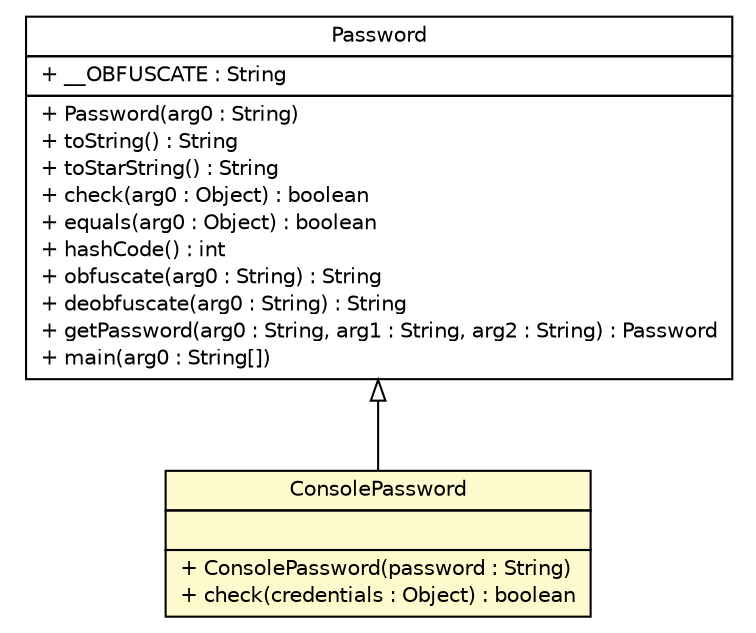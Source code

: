#!/usr/local/bin/dot
#
# Class diagram 
# Generated by UMLGraph version 5.1 (http://www.umlgraph.org/)
#

digraph G {
	edge [fontname="Helvetica",fontsize=10,labelfontname="Helvetica",labelfontsize=10];
	node [fontname="Helvetica",fontsize=10,shape=plaintext];
	nodesep=0.25;
	ranksep=0.5;
	// com.apporiented.hermesftp.console.ConsolePassword
	c7637 [label=<<table title="com.apporiented.hermesftp.console.ConsolePassword" border="0" cellborder="1" cellspacing="0" cellpadding="2" port="p" bgcolor="lemonChiffon" href="./ConsolePassword.html">
		<tr><td><table border="0" cellspacing="0" cellpadding="1">
<tr><td align="center" balign="center"> ConsolePassword </td></tr>
		</table></td></tr>
		<tr><td><table border="0" cellspacing="0" cellpadding="1">
<tr><td align="left" balign="left">  </td></tr>
		</table></td></tr>
		<tr><td><table border="0" cellspacing="0" cellpadding="1">
<tr><td align="left" balign="left"> + ConsolePassword(password : String) </td></tr>
<tr><td align="left" balign="left"> + check(credentials : Object) : boolean </td></tr>
		</table></td></tr>
		</table>>, fontname="Helvetica", fontcolor="black", fontsize=10.0];
	//com.apporiented.hermesftp.console.ConsolePassword extends org.mortbay.jetty.security.Password
	c7719:p -> c7637:p [dir=back,arrowtail=empty];
	// org.mortbay.jetty.security.Password
	c7719 [label=<<table title="org.mortbay.jetty.security.Password" border="0" cellborder="1" cellspacing="0" cellpadding="2" port="p" href="http://java.sun.com/j2se/1.4.2/docs/api/org/mortbay/jetty/security/Password.html">
		<tr><td><table border="0" cellspacing="0" cellpadding="1">
<tr><td align="center" balign="center"> Password </td></tr>
		</table></td></tr>
		<tr><td><table border="0" cellspacing="0" cellpadding="1">
<tr><td align="left" balign="left"> + __OBFUSCATE : String </td></tr>
		</table></td></tr>
		<tr><td><table border="0" cellspacing="0" cellpadding="1">
<tr><td align="left" balign="left"> + Password(arg0 : String) </td></tr>
<tr><td align="left" balign="left"> + toString() : String </td></tr>
<tr><td align="left" balign="left"> + toStarString() : String </td></tr>
<tr><td align="left" balign="left"> + check(arg0 : Object) : boolean </td></tr>
<tr><td align="left" balign="left"> + equals(arg0 : Object) : boolean </td></tr>
<tr><td align="left" balign="left"> + hashCode() : int </td></tr>
<tr><td align="left" balign="left"> + obfuscate(arg0 : String) : String </td></tr>
<tr><td align="left" balign="left"> + deobfuscate(arg0 : String) : String </td></tr>
<tr><td align="left" balign="left"> + getPassword(arg0 : String, arg1 : String, arg2 : String) : Password </td></tr>
<tr><td align="left" balign="left"> + main(arg0 : String[]) </td></tr>
		</table></td></tr>
		</table>>, fontname="Helvetica", fontcolor="black", fontsize=10.0];
}

